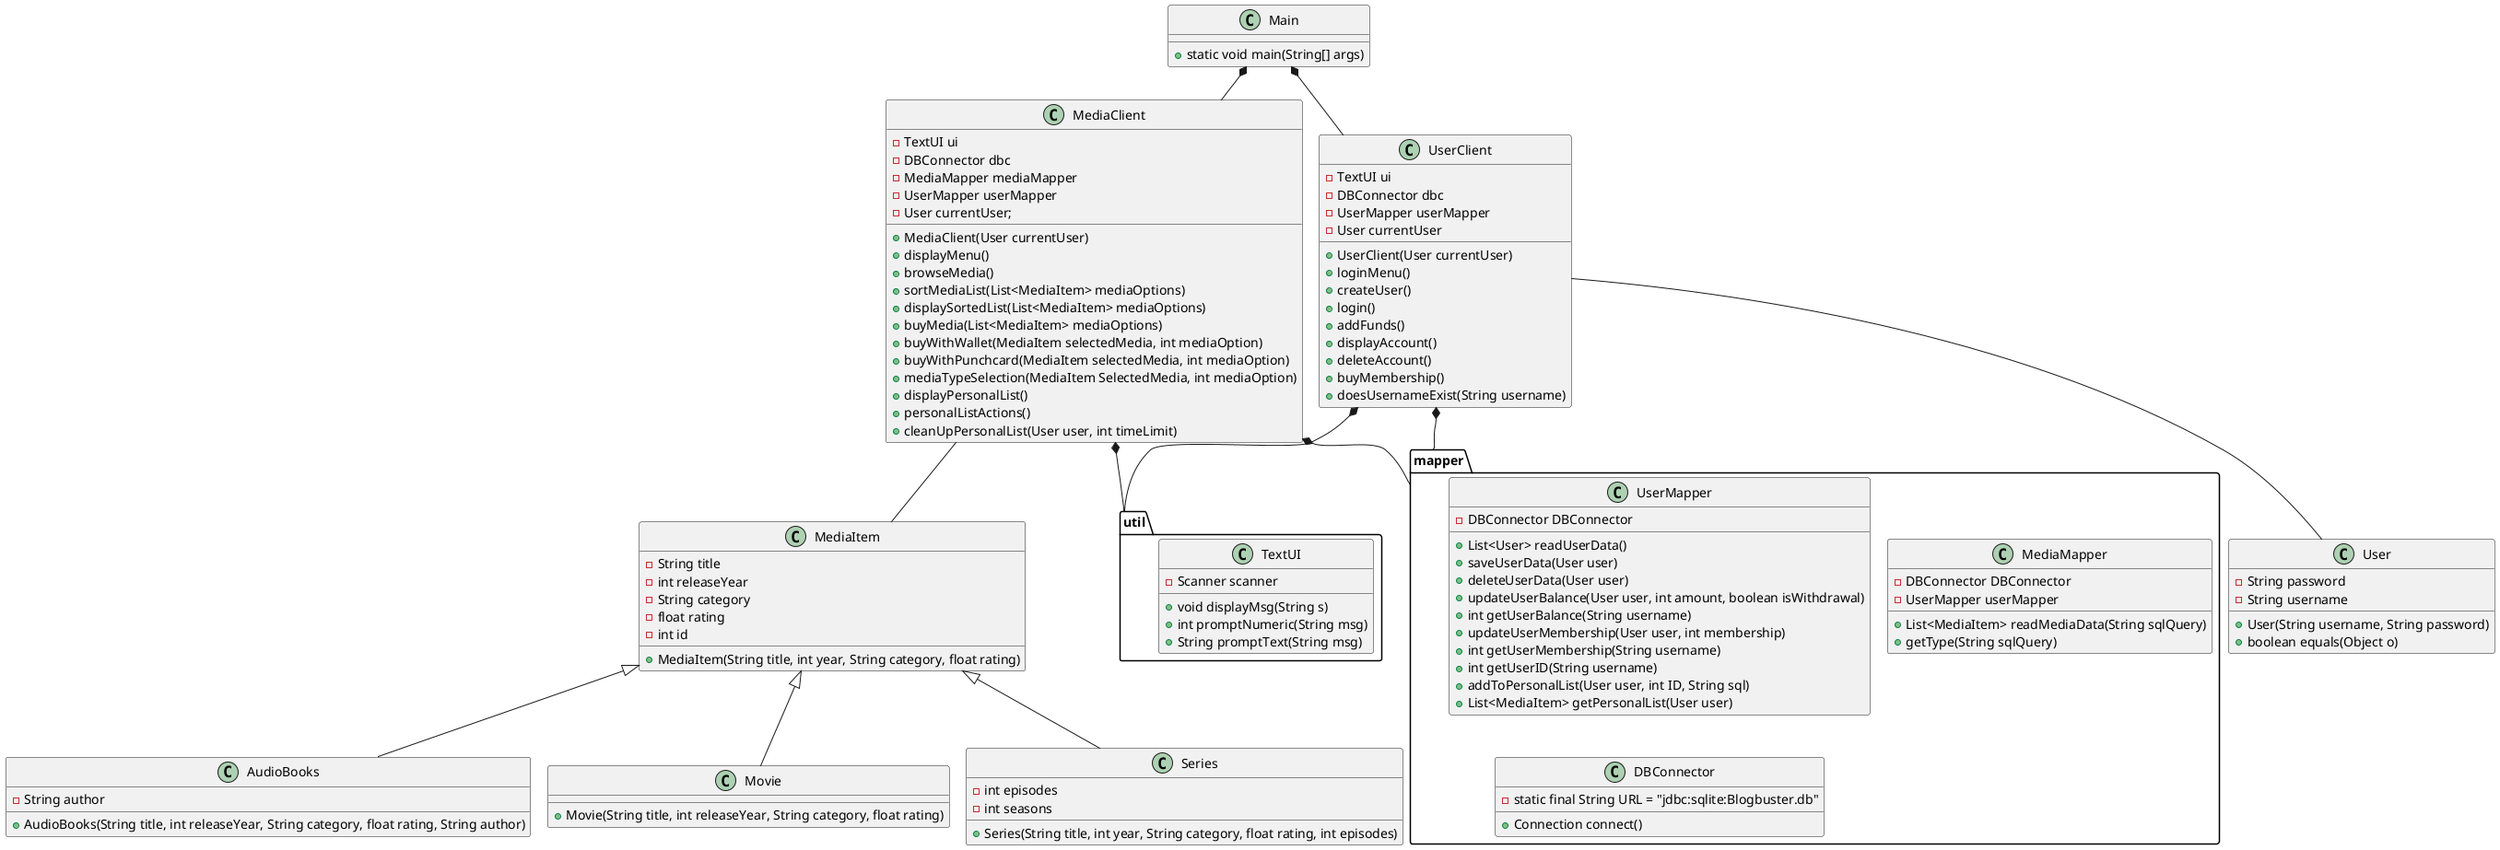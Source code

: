 @startuml
!pragma layout smetana

class Main{
+ static void main(String[] args)

}

class MediaItem{
- String title
- int releaseYear
- String category
- float rating
- int id
+MediaItem(String title, int year, String category, float rating)

}

class MediaClient{
-TextUI ui
-DBConnector dbc
- MediaMapper mediaMapper
- UserMapper userMapper
-User currentUser;
+MediaClient(User currentUser)
+displayMenu()
+browseMedia()
+sortMediaList(List<MediaItem> mediaOptions)
+displaySortedList(List<MediaItem> mediaOptions)
+buyMedia(List<MediaItem> mediaOptions)
+buyWithWallet(MediaItem selectedMedia, int mediaOption)
+buyWithPunchcard(MediaItem selectedMedia, int mediaOption)
+mediaTypeSelection(MediaItem SelectedMedia, int mediaOption)
+displayPersonalList()
+personalListActions()
+cleanUpPersonalList(User user, int timeLimit)

}


class User{
-String password
-String username
+User(String username, String password)
+boolean equals(Object o)
}


class Movie{

+ Movie(String title, int releaseYear, String category, float rating)
}

class Series{
- int episodes
- int seasons
+Series(String title, int year, String category, float rating, int episodes)
}

class AudioBooks{
- String author
+ AudioBooks(String title, int releaseYear, String category, float rating, String author)
}


class UserClient{
-TextUI ui
-DBConnector dbc
- UserMapper userMapper
-User currentUser
+UserClient(User currentUser)
+loginMenu()
+createUser()
+login()
+addFunds()
+displayAccount()
+deleteAccount()
+buyMembership()
+doesUsernameExist(String username)
}


package "util" {
class TextUI{
- Scanner scanner
+void displayMsg(String s)
+int promptNumeric(String msg)
+String promptText(String msg)
}
}

package "mapper" {
class UserMapper {
- DBConnector DBConnector
+List<User> readUserData()
+saveUserData(User user)
+deleteUserData(User user)
+updateUserBalance(User user, int amount, boolean isWithdrawal)
+int getUserBalance(String username)
+updateUserMembership(User user, int membership)
+int getUserMembership(String username)
+int getUserID(String username)
+addToPersonalList(User user, int ID, String sql)
+List<MediaItem> getPersonalList(User user)

}
class MediaMapper {
- DBConnector DBConnector
- UserMapper userMapper
+List<MediaItem> readMediaData(String sqlQuery)
+getType(String sqlQuery)
}
class DBConnector{
-static final String URL = "jdbc:sqlite:Blogbuster.db"
+Connection connect()
}
}


MediaItem<|--Series
MediaItem <|-- Movie
Main *-- MediaClient
MediaClient *-- "util"
MediaClient -- MediaItem
Main *-- UserClient
UserClient -- User
UserClient *--"util"
UserClient *-- "mapper"
MediaClient *-- "mapper"
MediaItem <|-- AudioBooks

@enduml